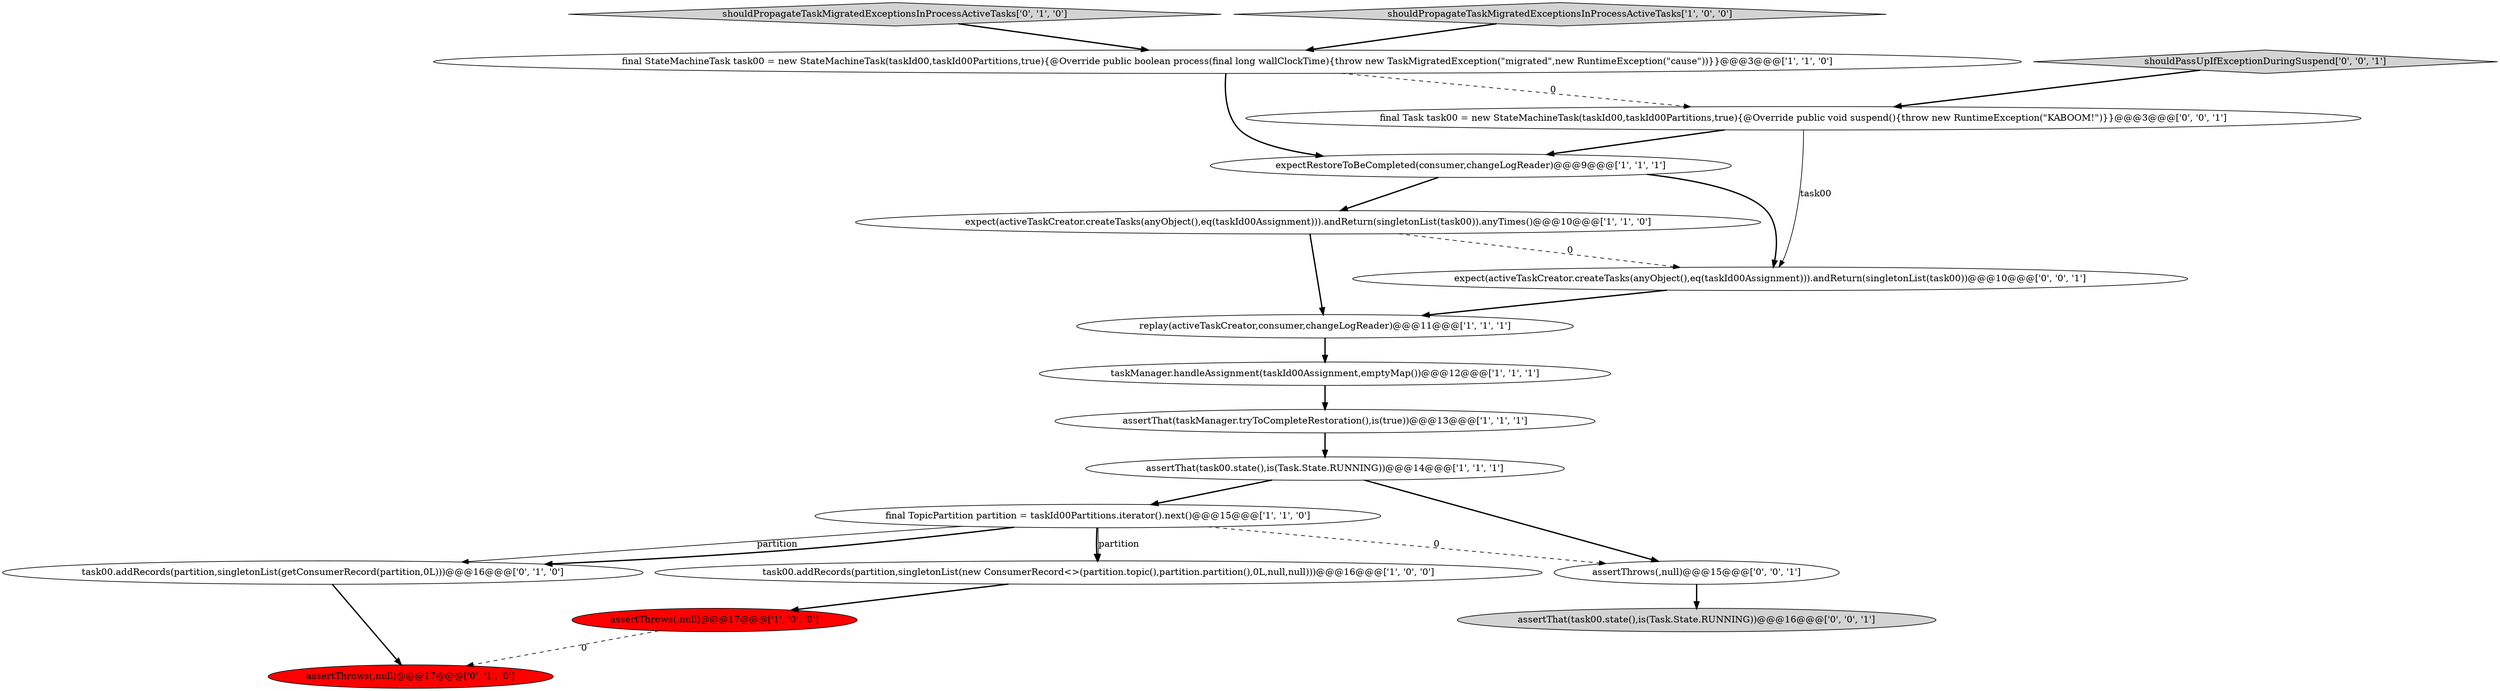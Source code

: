 digraph {
6 [style = filled, label = "task00.addRecords(partition,singletonList(new ConsumerRecord<>(partition.topic(),partition.partition(),0L,null,null)))@@@16@@@['1', '0', '0']", fillcolor = white, shape = ellipse image = "AAA0AAABBB1BBB"];
5 [style = filled, label = "final TopicPartition partition = taskId00Partitions.iterator().next()@@@15@@@['1', '1', '0']", fillcolor = white, shape = ellipse image = "AAA0AAABBB1BBB"];
0 [style = filled, label = "taskManager.handleAssignment(taskId00Assignment,emptyMap())@@@12@@@['1', '1', '1']", fillcolor = white, shape = ellipse image = "AAA0AAABBB1BBB"];
14 [style = filled, label = "expect(activeTaskCreator.createTasks(anyObject(),eq(taskId00Assignment))).andReturn(singletonList(task00))@@@10@@@['0', '0', '1']", fillcolor = white, shape = ellipse image = "AAA0AAABBB3BBB"];
15 [style = filled, label = "shouldPassUpIfExceptionDuringSuspend['0', '0', '1']", fillcolor = lightgray, shape = diamond image = "AAA0AAABBB3BBB"];
12 [style = filled, label = "shouldPropagateTaskMigratedExceptionsInProcessActiveTasks['0', '1', '0']", fillcolor = lightgray, shape = diamond image = "AAA0AAABBB2BBB"];
16 [style = filled, label = "final Task task00 = new StateMachineTask(taskId00,taskId00Partitions,true){@Override public void suspend(){throw new RuntimeException(\"KABOOM!\")}}@@@3@@@['0', '0', '1']", fillcolor = white, shape = ellipse image = "AAA0AAABBB3BBB"];
9 [style = filled, label = "expectRestoreToBeCompleted(consumer,changeLogReader)@@@9@@@['1', '1', '1']", fillcolor = white, shape = ellipse image = "AAA0AAABBB1BBB"];
11 [style = filled, label = "task00.addRecords(partition,singletonList(getConsumerRecord(partition,0L)))@@@16@@@['0', '1', '0']", fillcolor = white, shape = ellipse image = "AAA0AAABBB2BBB"];
2 [style = filled, label = "shouldPropagateTaskMigratedExceptionsInProcessActiveTasks['1', '0', '0']", fillcolor = lightgray, shape = diamond image = "AAA0AAABBB1BBB"];
18 [style = filled, label = "assertThrows(,null)@@@15@@@['0', '0', '1']", fillcolor = white, shape = ellipse image = "AAA0AAABBB3BBB"];
4 [style = filled, label = "assertThat(task00.state(),is(Task.State.RUNNING))@@@14@@@['1', '1', '1']", fillcolor = white, shape = ellipse image = "AAA0AAABBB1BBB"];
17 [style = filled, label = "assertThat(task00.state(),is(Task.State.RUNNING))@@@16@@@['0', '0', '1']", fillcolor = lightgray, shape = ellipse image = "AAA0AAABBB3BBB"];
10 [style = filled, label = "assertThat(taskManager.tryToCompleteRestoration(),is(true))@@@13@@@['1', '1', '1']", fillcolor = white, shape = ellipse image = "AAA0AAABBB1BBB"];
7 [style = filled, label = "replay(activeTaskCreator,consumer,changeLogReader)@@@11@@@['1', '1', '1']", fillcolor = white, shape = ellipse image = "AAA0AAABBB1BBB"];
13 [style = filled, label = "assertThrows(,null)@@@17@@@['0', '1', '0']", fillcolor = red, shape = ellipse image = "AAA1AAABBB2BBB"];
8 [style = filled, label = "assertThrows(,null)@@@17@@@['1', '0', '0']", fillcolor = red, shape = ellipse image = "AAA1AAABBB1BBB"];
1 [style = filled, label = "expect(activeTaskCreator.createTasks(anyObject(),eq(taskId00Assignment))).andReturn(singletonList(task00)).anyTimes()@@@10@@@['1', '1', '0']", fillcolor = white, shape = ellipse image = "AAA0AAABBB1BBB"];
3 [style = filled, label = "final StateMachineTask task00 = new StateMachineTask(taskId00,taskId00Partitions,true){@Override public boolean process(final long wallClockTime){throw new TaskMigratedException(\"migrated\",new RuntimeException(\"cause\"))}}@@@3@@@['1', '1', '0']", fillcolor = white, shape = ellipse image = "AAA0AAABBB1BBB"];
1->14 [style = dashed, label="0"];
2->3 [style = bold, label=""];
18->17 [style = bold, label=""];
5->11 [style = solid, label="partition"];
16->14 [style = solid, label="task00"];
7->0 [style = bold, label=""];
4->18 [style = bold, label=""];
5->6 [style = solid, label="partition"];
5->18 [style = dashed, label="0"];
15->16 [style = bold, label=""];
1->7 [style = bold, label=""];
14->7 [style = bold, label=""];
8->13 [style = dashed, label="0"];
3->9 [style = bold, label=""];
0->10 [style = bold, label=""];
5->6 [style = bold, label=""];
11->13 [style = bold, label=""];
6->8 [style = bold, label=""];
9->14 [style = bold, label=""];
10->4 [style = bold, label=""];
5->11 [style = bold, label=""];
12->3 [style = bold, label=""];
9->1 [style = bold, label=""];
4->5 [style = bold, label=""];
16->9 [style = bold, label=""];
3->16 [style = dashed, label="0"];
}
